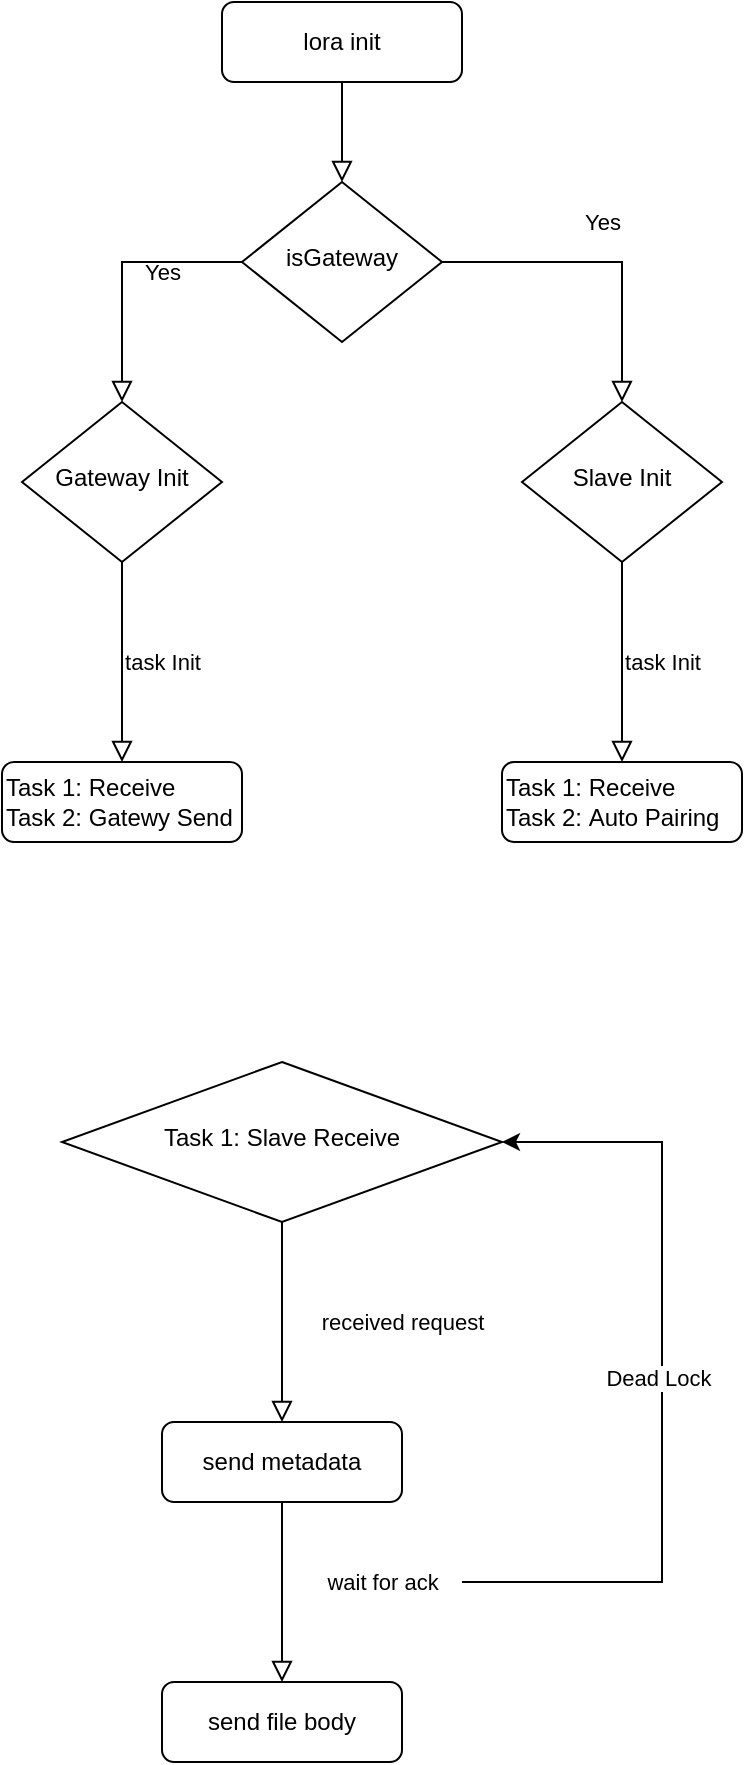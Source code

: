 <mxfile version="24.4.14" type="github">
  <diagram id="C5RBs43oDa-KdzZeNtuy" name="Page-1">
    <mxGraphModel dx="1674" dy="786" grid="1" gridSize="10" guides="1" tooltips="1" connect="1" arrows="1" fold="1" page="1" pageScale="1" pageWidth="827" pageHeight="1169" math="0" shadow="0">
      <root>
        <mxCell id="WIyWlLk6GJQsqaUBKTNV-0" />
        <mxCell id="WIyWlLk6GJQsqaUBKTNV-1" parent="WIyWlLk6GJQsqaUBKTNV-0" />
        <mxCell id="WIyWlLk6GJQsqaUBKTNV-2" value="" style="rounded=0;html=1;jettySize=auto;orthogonalLoop=1;fontSize=11;endArrow=block;endFill=0;endSize=8;strokeWidth=1;shadow=0;labelBackgroundColor=none;edgeStyle=orthogonalEdgeStyle;" parent="WIyWlLk6GJQsqaUBKTNV-1" source="WIyWlLk6GJQsqaUBKTNV-3" target="WIyWlLk6GJQsqaUBKTNV-6" edge="1">
          <mxGeometry relative="1" as="geometry" />
        </mxCell>
        <mxCell id="WIyWlLk6GJQsqaUBKTNV-3" value="lora init" style="rounded=1;whiteSpace=wrap;html=1;fontSize=12;glass=0;strokeWidth=1;shadow=0;" parent="WIyWlLk6GJQsqaUBKTNV-1" vertex="1">
          <mxGeometry x="160" y="80" width="120" height="40" as="geometry" />
        </mxCell>
        <mxCell id="WIyWlLk6GJQsqaUBKTNV-4" value="Yes" style="rounded=0;html=1;jettySize=auto;orthogonalLoop=1;fontSize=11;endArrow=block;endFill=0;endSize=8;strokeWidth=1;shadow=0;labelBackgroundColor=none;edgeStyle=orthogonalEdgeStyle;" parent="WIyWlLk6GJQsqaUBKTNV-1" source="WIyWlLk6GJQsqaUBKTNV-6" target="WIyWlLk6GJQsqaUBKTNV-10" edge="1">
          <mxGeometry y="20" relative="1" as="geometry">
            <mxPoint as="offset" />
          </mxGeometry>
        </mxCell>
        <mxCell id="WIyWlLk6GJQsqaUBKTNV-6" value="isGateway" style="rhombus;whiteSpace=wrap;html=1;shadow=0;fontFamily=Helvetica;fontSize=12;align=center;strokeWidth=1;spacing=6;spacingTop=-4;" parent="WIyWlLk6GJQsqaUBKTNV-1" vertex="1">
          <mxGeometry x="170" y="170" width="100" height="80" as="geometry" />
        </mxCell>
        <mxCell id="WIyWlLk6GJQsqaUBKTNV-8" value="task Init" style="rounded=0;html=1;jettySize=auto;orthogonalLoop=1;fontSize=11;endArrow=block;endFill=0;endSize=8;strokeWidth=1;shadow=0;labelBackgroundColor=none;edgeStyle=orthogonalEdgeStyle;" parent="WIyWlLk6GJQsqaUBKTNV-1" source="WIyWlLk6GJQsqaUBKTNV-10" target="WIyWlLk6GJQsqaUBKTNV-11" edge="1">
          <mxGeometry y="20" relative="1" as="geometry">
            <mxPoint as="offset" />
            <Array as="points">
              <mxPoint x="110" y="400" />
              <mxPoint x="110" y="400" />
            </Array>
          </mxGeometry>
        </mxCell>
        <mxCell id="WIyWlLk6GJQsqaUBKTNV-10" value="Gateway Init" style="rhombus;whiteSpace=wrap;html=1;shadow=0;fontFamily=Helvetica;fontSize=12;align=center;strokeWidth=1;spacing=6;spacingTop=-4;" parent="WIyWlLk6GJQsqaUBKTNV-1" vertex="1">
          <mxGeometry x="60" y="280" width="100" height="80" as="geometry" />
        </mxCell>
        <mxCell id="WIyWlLk6GJQsqaUBKTNV-11" value="Task 1: Receive&lt;br&gt;&lt;div&gt;&lt;span style=&quot;background-color: initial;&quot;&gt;Task 2:&amp;nbsp;&lt;/span&gt;Gatewy Send&lt;/div&gt;" style="rounded=1;whiteSpace=wrap;html=1;fontSize=12;glass=0;strokeWidth=1;shadow=0;align=left;" parent="WIyWlLk6GJQsqaUBKTNV-1" vertex="1">
          <mxGeometry x="50" y="460" width="120" height="40" as="geometry" />
        </mxCell>
        <mxCell id="34UwRlHnpkpvjX-pvVRa-0" value="Yes" style="rounded=0;html=1;jettySize=auto;orthogonalLoop=1;fontSize=11;endArrow=block;endFill=0;endSize=8;strokeWidth=1;shadow=0;labelBackgroundColor=none;edgeStyle=orthogonalEdgeStyle;exitX=1;exitY=0.5;exitDx=0;exitDy=0;" edge="1" parent="WIyWlLk6GJQsqaUBKTNV-1" target="34UwRlHnpkpvjX-pvVRa-1" source="WIyWlLk6GJQsqaUBKTNV-6">
          <mxGeometry y="20" relative="1" as="geometry">
            <mxPoint as="offset" />
            <mxPoint x="360" y="290" as="sourcePoint" />
          </mxGeometry>
        </mxCell>
        <mxCell id="34UwRlHnpkpvjX-pvVRa-1" value="Slave Init" style="rhombus;whiteSpace=wrap;html=1;shadow=0;fontFamily=Helvetica;fontSize=12;align=center;strokeWidth=1;spacing=6;spacingTop=-4;" vertex="1" parent="WIyWlLk6GJQsqaUBKTNV-1">
          <mxGeometry x="310" y="280" width="100" height="80" as="geometry" />
        </mxCell>
        <mxCell id="34UwRlHnpkpvjX-pvVRa-2" value="task Init" style="rounded=0;html=1;jettySize=auto;orthogonalLoop=1;fontSize=11;endArrow=block;endFill=0;endSize=8;strokeWidth=1;shadow=0;labelBackgroundColor=none;edgeStyle=orthogonalEdgeStyle;exitX=0.5;exitY=1;exitDx=0;exitDy=0;" edge="1" parent="WIyWlLk6GJQsqaUBKTNV-1" target="34UwRlHnpkpvjX-pvVRa-3" source="34UwRlHnpkpvjX-pvVRa-1">
          <mxGeometry y="20" relative="1" as="geometry">
            <mxPoint as="offset" />
            <mxPoint x="380" y="370" as="sourcePoint" />
            <Array as="points" />
          </mxGeometry>
        </mxCell>
        <mxCell id="34UwRlHnpkpvjX-pvVRa-3" value="Task 1: Receive&lt;br&gt;&lt;div&gt;&lt;span style=&quot;background-color: initial;&quot;&gt;Task 2:&amp;nbsp;&lt;/span&gt;Auto Pairing&lt;/div&gt;" style="rounded=1;whiteSpace=wrap;html=1;fontSize=12;glass=0;strokeWidth=1;shadow=0;align=left;" vertex="1" parent="WIyWlLk6GJQsqaUBKTNV-1">
          <mxGeometry x="300" y="460" width="120" height="40" as="geometry" />
        </mxCell>
        <mxCell id="34UwRlHnpkpvjX-pvVRa-5" value="Task 1: Slave Receive" style="rhombus;whiteSpace=wrap;html=1;shadow=0;fontFamily=Helvetica;fontSize=12;align=center;strokeWidth=1;spacing=6;spacingTop=-4;" vertex="1" parent="WIyWlLk6GJQsqaUBKTNV-1">
          <mxGeometry x="80" y="610" width="220" height="80" as="geometry" />
        </mxCell>
        <mxCell id="34UwRlHnpkpvjX-pvVRa-6" value="received request" style="rounded=0;html=1;jettySize=auto;orthogonalLoop=1;fontSize=11;endArrow=block;endFill=0;endSize=8;strokeWidth=1;shadow=0;labelBackgroundColor=none;edgeStyle=orthogonalEdgeStyle;exitX=0.5;exitY=1;exitDx=0;exitDy=0;" edge="1" parent="WIyWlLk6GJQsqaUBKTNV-1" source="34UwRlHnpkpvjX-pvVRa-5" target="34UwRlHnpkpvjX-pvVRa-7">
          <mxGeometry y="60" relative="1" as="geometry">
            <mxPoint as="offset" />
            <mxPoint x="210" y="700" as="sourcePoint" />
            <Array as="points" />
          </mxGeometry>
        </mxCell>
        <mxCell id="34UwRlHnpkpvjX-pvVRa-7" value="send metadata" style="rounded=1;whiteSpace=wrap;html=1;fontSize=12;glass=0;strokeWidth=1;shadow=0;align=center;" vertex="1" parent="WIyWlLk6GJQsqaUBKTNV-1">
          <mxGeometry x="130" y="790" width="120" height="40" as="geometry" />
        </mxCell>
        <mxCell id="34UwRlHnpkpvjX-pvVRa-8" value="wait for ack" style="rounded=0;html=1;jettySize=auto;orthogonalLoop=1;fontSize=11;endArrow=block;endFill=0;endSize=8;strokeWidth=1;shadow=0;labelBackgroundColor=none;edgeStyle=orthogonalEdgeStyle;exitX=0.5;exitY=1;exitDx=0;exitDy=0;" edge="1" parent="WIyWlLk6GJQsqaUBKTNV-1" target="34UwRlHnpkpvjX-pvVRa-9" source="34UwRlHnpkpvjX-pvVRa-7">
          <mxGeometry x="-0.111" y="50" relative="1" as="geometry">
            <mxPoint as="offset" />
            <mxPoint x="390" y="840" as="sourcePoint" />
            <Array as="points" />
          </mxGeometry>
        </mxCell>
        <mxCell id="34UwRlHnpkpvjX-pvVRa-9" value="send file body" style="rounded=1;whiteSpace=wrap;html=1;fontSize=12;glass=0;strokeWidth=1;shadow=0;align=center;" vertex="1" parent="WIyWlLk6GJQsqaUBKTNV-1">
          <mxGeometry x="130" y="920" width="120" height="40" as="geometry" />
        </mxCell>
        <mxCell id="34UwRlHnpkpvjX-pvVRa-11" value="" style="endArrow=classic;html=1;rounded=0;entryX=1;entryY=0.5;entryDx=0;entryDy=0;" edge="1" parent="WIyWlLk6GJQsqaUBKTNV-1" target="34UwRlHnpkpvjX-pvVRa-5">
          <mxGeometry width="50" height="50" relative="1" as="geometry">
            <mxPoint x="280" y="870" as="sourcePoint" />
            <mxPoint x="310" y="760" as="targetPoint" />
            <Array as="points">
              <mxPoint x="380" y="870" />
              <mxPoint x="380" y="650" />
            </Array>
          </mxGeometry>
        </mxCell>
        <mxCell id="34UwRlHnpkpvjX-pvVRa-12" value="Dead Lock" style="edgeLabel;html=1;align=center;verticalAlign=middle;resizable=0;points=[];" vertex="1" connectable="0" parent="34UwRlHnpkpvjX-pvVRa-11">
          <mxGeometry x="0.01" y="2" relative="1" as="geometry">
            <mxPoint as="offset" />
          </mxGeometry>
        </mxCell>
      </root>
    </mxGraphModel>
  </diagram>
</mxfile>
